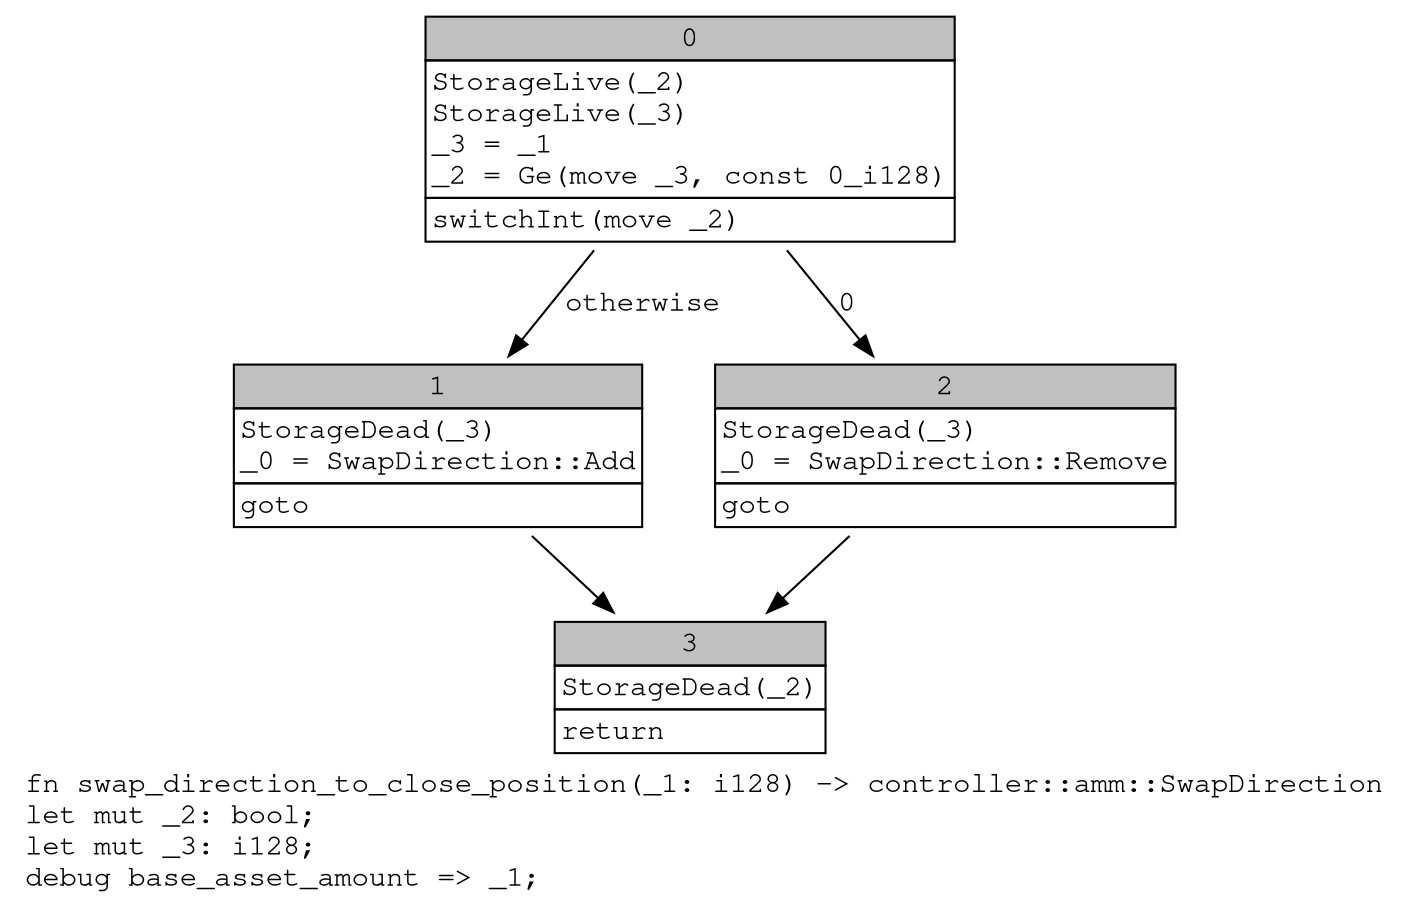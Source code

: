 digraph Mir_0_2667 {
    graph [fontname="Courier, monospace"];
    node [fontname="Courier, monospace"];
    edge [fontname="Courier, monospace"];
    label=<fn swap_direction_to_close_position(_1: i128) -&gt; controller::amm::SwapDirection<br align="left"/>let mut _2: bool;<br align="left"/>let mut _3: i128;<br align="left"/>debug base_asset_amount =&gt; _1;<br align="left"/>>;
    bb0__0_2667 [shape="none", label=<<table border="0" cellborder="1" cellspacing="0"><tr><td bgcolor="gray" align="center" colspan="1">0</td></tr><tr><td align="left" balign="left">StorageLive(_2)<br/>StorageLive(_3)<br/>_3 = _1<br/>_2 = Ge(move _3, const 0_i128)<br/></td></tr><tr><td align="left">switchInt(move _2)</td></tr></table>>];
    bb1__0_2667 [shape="none", label=<<table border="0" cellborder="1" cellspacing="0"><tr><td bgcolor="gray" align="center" colspan="1">1</td></tr><tr><td align="left" balign="left">StorageDead(_3)<br/>_0 = SwapDirection::Add<br/></td></tr><tr><td align="left">goto</td></tr></table>>];
    bb2__0_2667 [shape="none", label=<<table border="0" cellborder="1" cellspacing="0"><tr><td bgcolor="gray" align="center" colspan="1">2</td></tr><tr><td align="left" balign="left">StorageDead(_3)<br/>_0 = SwapDirection::Remove<br/></td></tr><tr><td align="left">goto</td></tr></table>>];
    bb3__0_2667 [shape="none", label=<<table border="0" cellborder="1" cellspacing="0"><tr><td bgcolor="gray" align="center" colspan="1">3</td></tr><tr><td align="left" balign="left">StorageDead(_2)<br/></td></tr><tr><td align="left">return</td></tr></table>>];
    bb0__0_2667 -> bb2__0_2667 [label="0"];
    bb0__0_2667 -> bb1__0_2667 [label="otherwise"];
    bb1__0_2667 -> bb3__0_2667 [label=""];
    bb2__0_2667 -> bb3__0_2667 [label=""];
}
